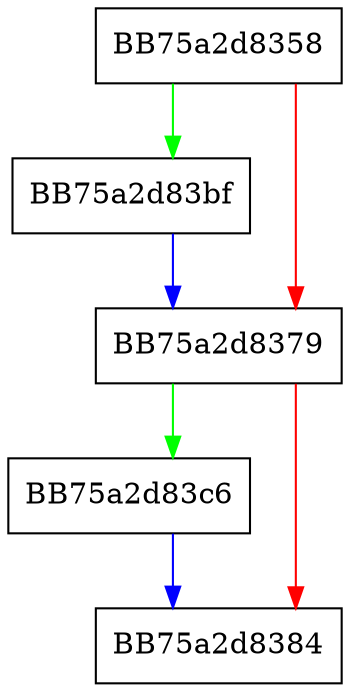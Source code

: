 digraph VA {
  node [shape="box"];
  graph [splines=ortho];
  BB75a2d8358 -> BB75a2d83bf [color="green"];
  BB75a2d8358 -> BB75a2d8379 [color="red"];
  BB75a2d8379 -> BB75a2d83c6 [color="green"];
  BB75a2d8379 -> BB75a2d8384 [color="red"];
  BB75a2d83bf -> BB75a2d8379 [color="blue"];
  BB75a2d83c6 -> BB75a2d8384 [color="blue"];
}